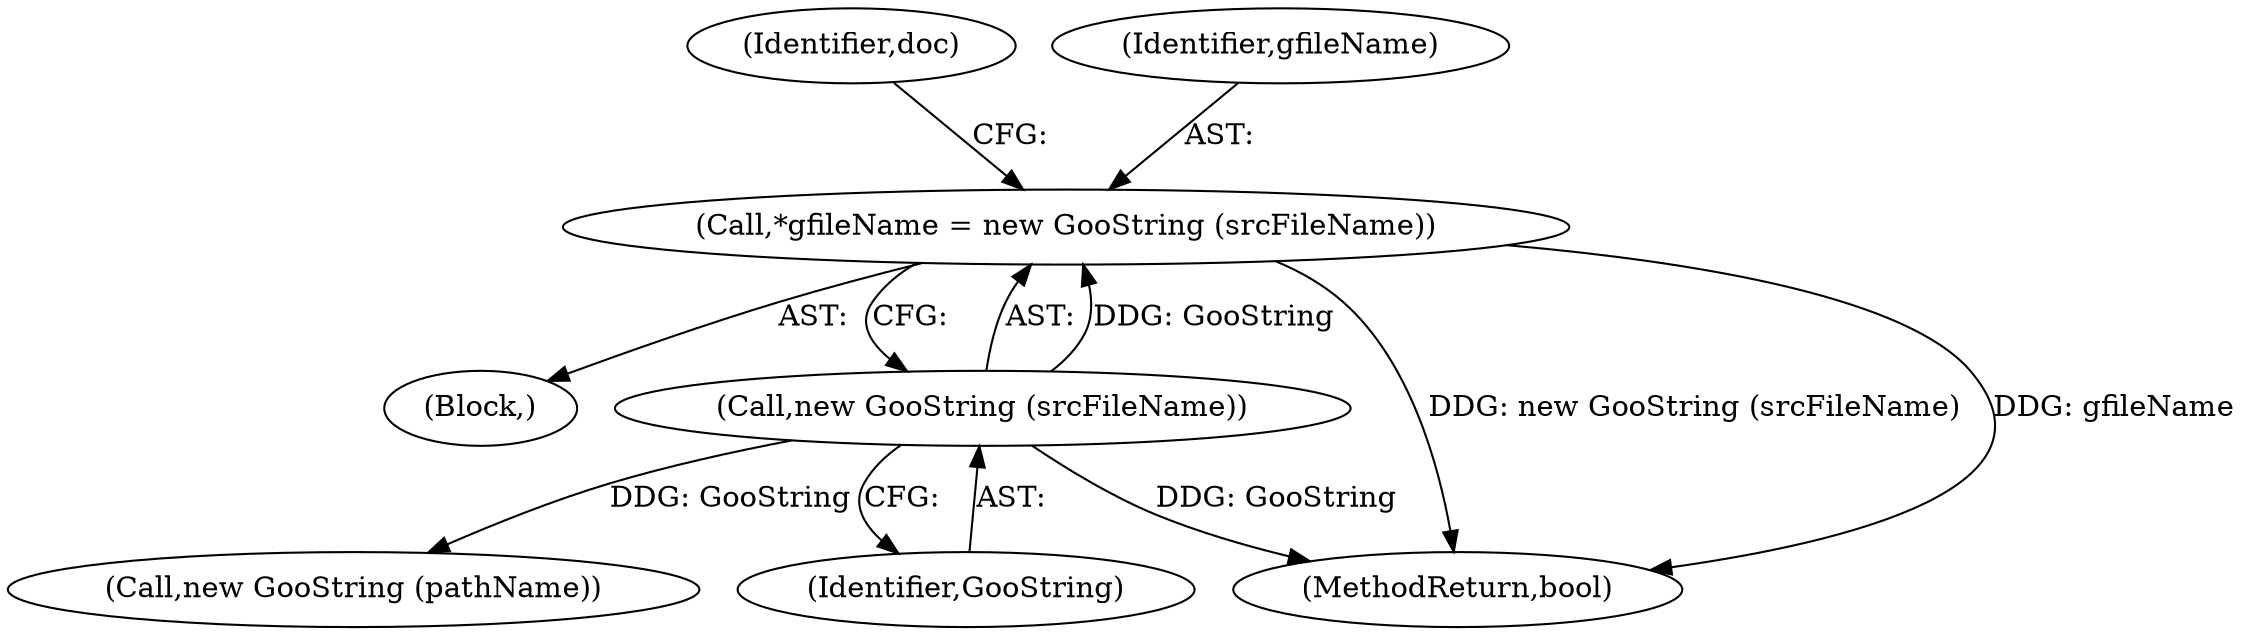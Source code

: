 digraph "0_poppler_61f79b8447c3ac8ab5a26e79e0c28053ffdccf75@pointer" {
"1000106" [label="(Call,*gfileName = new GooString (srcFileName))"];
"1000108" [label="(Call,new GooString (srcFileName))"];
"1000108" [label="(Call,new GooString (srcFileName))"];
"1000201" [label="(Call,new GooString (pathName))"];
"1000103" [label="(Block,)"];
"1000112" [label="(Identifier,doc)"];
"1000109" [label="(Identifier,GooString)"];
"1000107" [label="(Identifier,gfileName)"];
"1000106" [label="(Call,*gfileName = new GooString (srcFileName))"];
"1000240" [label="(MethodReturn,bool)"];
"1000106" -> "1000103"  [label="AST: "];
"1000106" -> "1000108"  [label="CFG: "];
"1000107" -> "1000106"  [label="AST: "];
"1000108" -> "1000106"  [label="AST: "];
"1000112" -> "1000106"  [label="CFG: "];
"1000106" -> "1000240"  [label="DDG: new GooString (srcFileName)"];
"1000106" -> "1000240"  [label="DDG: gfileName"];
"1000108" -> "1000106"  [label="DDG: GooString"];
"1000108" -> "1000109"  [label="CFG: "];
"1000109" -> "1000108"  [label="AST: "];
"1000108" -> "1000240"  [label="DDG: GooString"];
"1000108" -> "1000201"  [label="DDG: GooString"];
}
